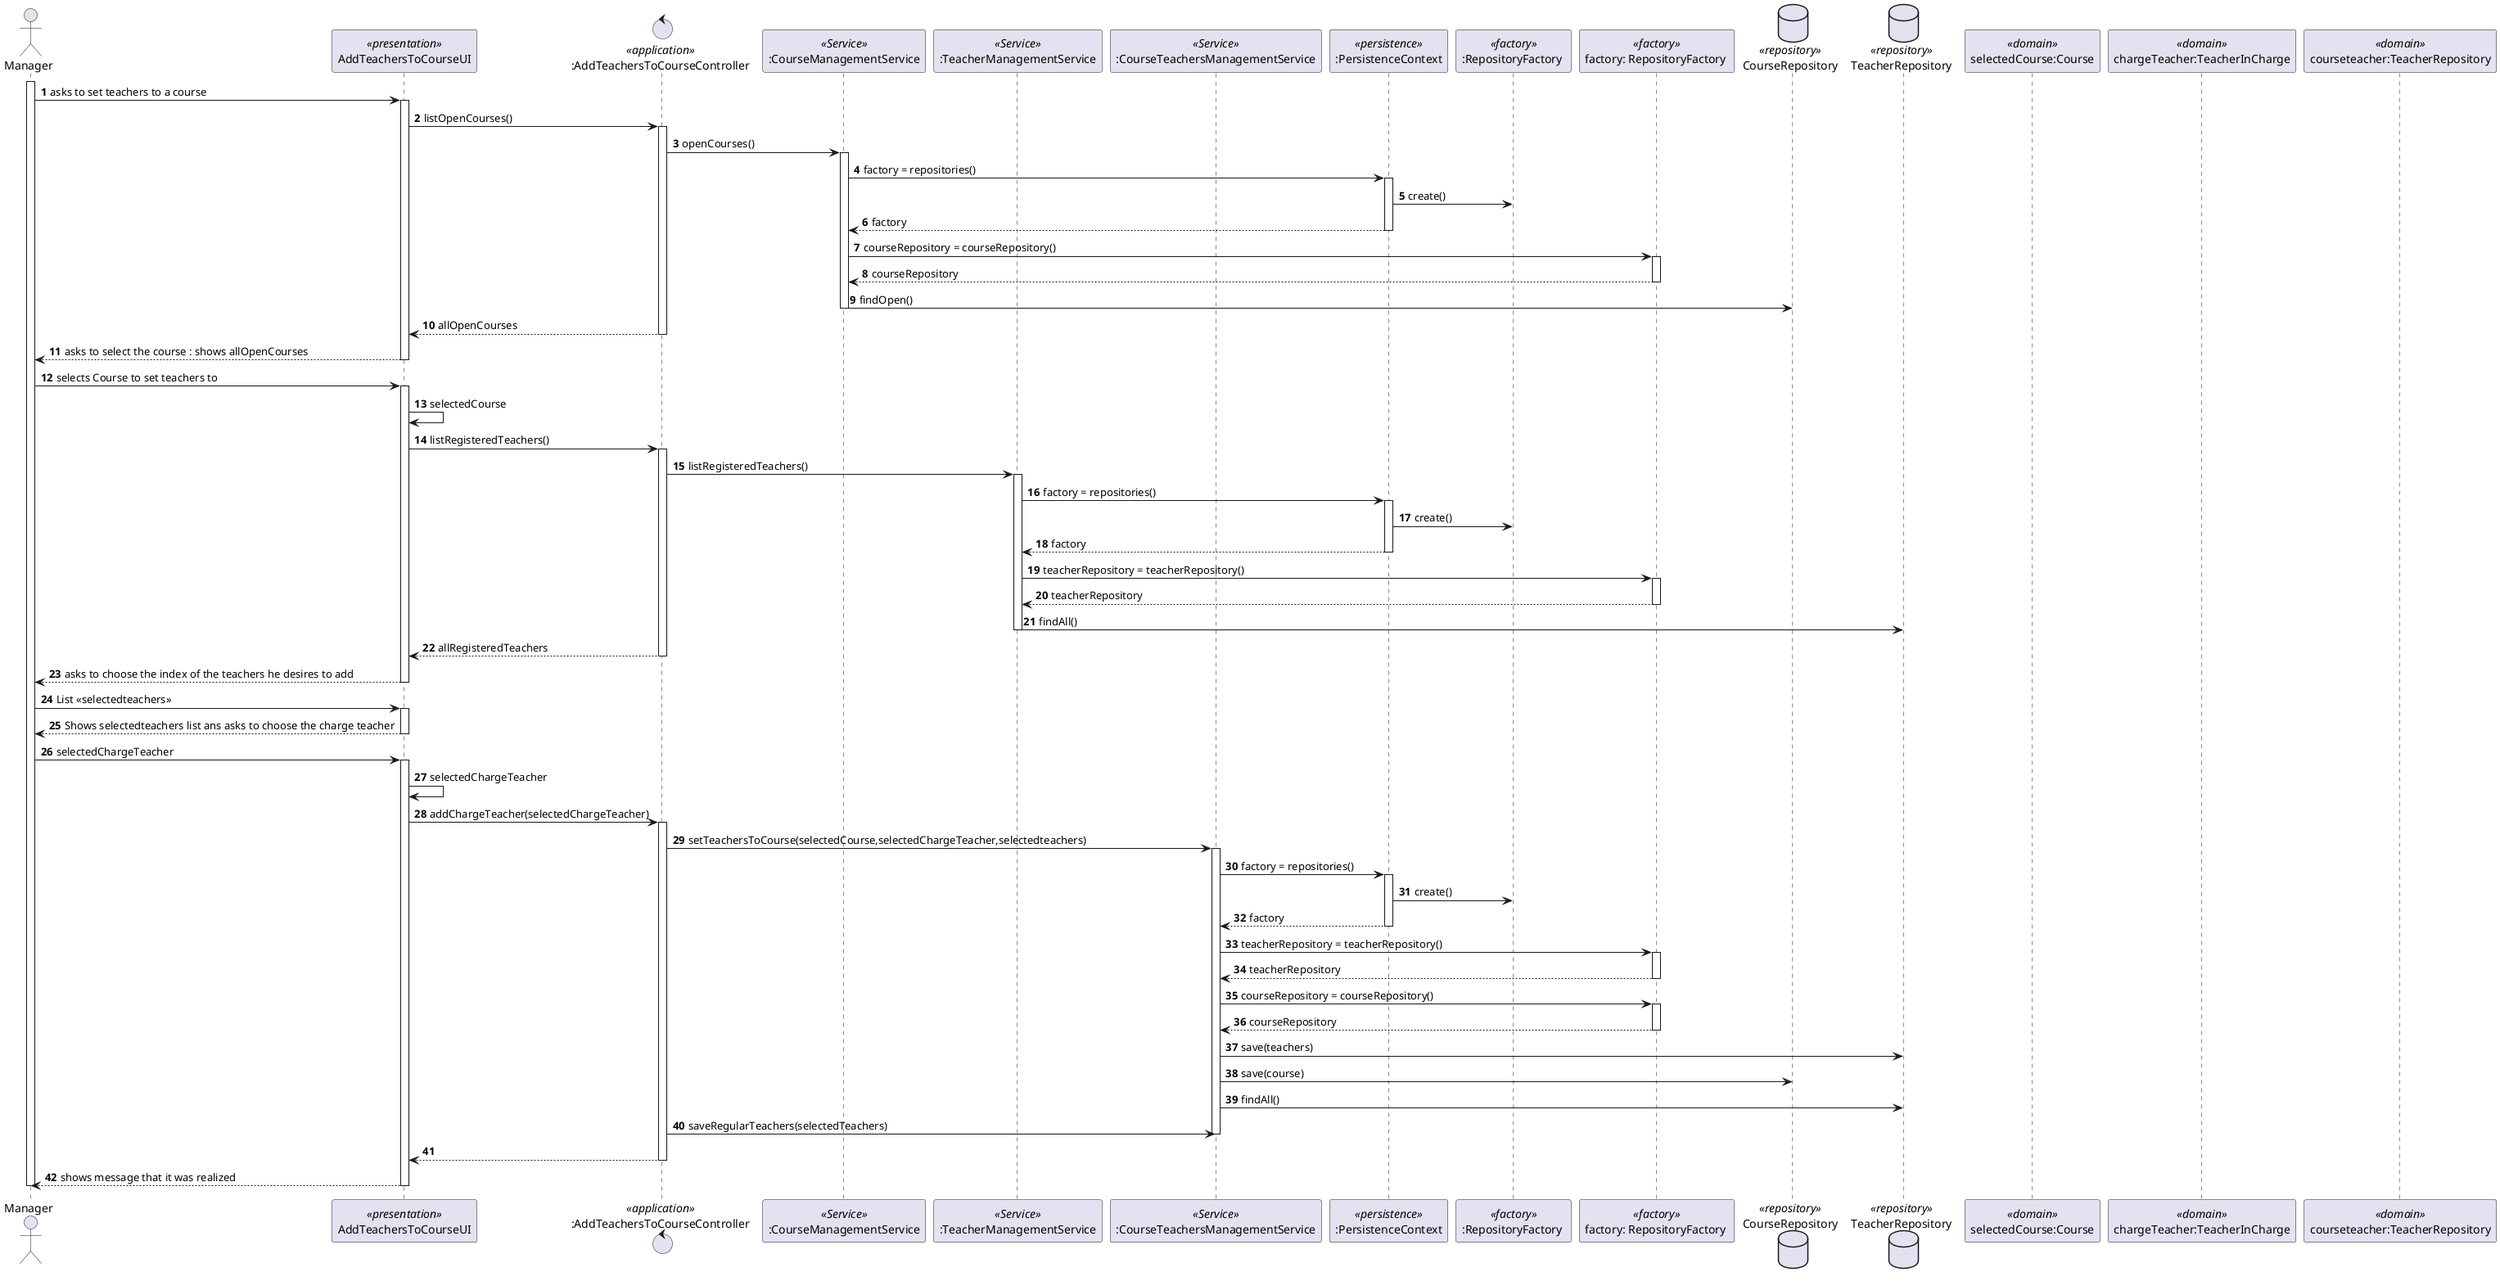 @startuml
'https://plantuml.com/sequence-diagram

autonumber

actor Manager as Actor
participant "AddTeachersToCourseUI" as UI <<presentation>>
control ":AddTeachersToCourseController" as Controller <<application>>

participant ":CourseManagementService" as course_service <<Service>>
participant ":TeacherManagementService" as teacher_service <<Service>>

participant ":CourseTeachersManagementService" as courseteachers_service <<Service>>

participant ":PersistenceContext" as pc <<persistence>>
participant ":RepositoryFactory " as repofactory <<factory>>
participant "factory: RepositoryFactory " as factory <<factory>>

database CourseRepository as CRep <<repository>>
database TeacherRepository as TRep <<repository>>

participant "selectedCourse:Course" as course <<domain>>
participant "chargeTeacher:TeacherInCharge" as charge <<domain>>
participant "courseteacher:TeacherRepository" as teacher <<domain>>

' LIST OPEN COURSES =======================================
activate Actor
Actor -> UI: asks to set teachers to a course
activate UI
UI-> Controller: listOpenCourses()
activate Controller
Controller->course_service: openCourses()
activate course_service
course_service->pc: factory = repositories()
activate pc
pc -> repofactory: create()
pc --> course_service: factory
deactivate pc
course_service -> factory: courseRepository = courseRepository()
activate factory
factory --> course_service: courseRepository
deactivate factory
course_service -> CRep: findOpen()
deactivate course_service
Controller --> UI : allOpenCourses
deactivate Controller
UI--> Actor: asks to select the course : shows allOpenCourses
deactivate UI
Actor -> UI: selects Course to set teachers to
activate UI
UI->UI: selectedCourse
'=================================================================


' LIST REGISTERED TEACHERS =======================================
UI -> Controller: listRegisteredTeachers()
activate Controller
Controller->teacher_service: listRegisteredTeachers()
activate teacher_service
teacher_service->pc: factory = repositories()
activate pc
pc -> repofactory: create()
pc --> teacher_service: factory
deactivate pc
teacher_service -> factory: teacherRepository = teacherRepository()
activate factory
factory --> teacher_service: teacherRepository
deactivate factory
teacher_service -> TRep: findAll()
'=================================================================



deactivate teacher_service
Controller --> UI : allRegisteredTeachers
deactivate Controller
UI --> Actor : asks to choose the index of the teachers he desires to add
deactivate UI
Actor -> UI: List <<selectedteachers>>
activate UI
UI --> Actor : Shows selectedteachers list ans asks to choose the charge teacher
deactivate UI
Actor -> UI: selectedChargeTeacher
activate UI
UI->UI: selectedChargeTeacher



' SET TEACHERS TO COURSE =======================================

UI -> Controller: addChargeTeacher(selectedChargeTeacher)
activate Controller
Controller -> courseteachers_service : setTeachersToCourse(selectedCourse,selectedChargeTeacher,selectedteachers)

activate courseteachers_service
courseteachers_service->pc: factory = repositories()
activate pc
pc -> repofactory: create()
pc --> courseteachers_service: factory
deactivate pc
courseteachers_service -> factory: teacherRepository = teacherRepository()
activate factory
factory --> courseteachers_service: teacherRepository
deactivate factory
courseteachers_service -> factory: courseRepository = courseRepository()
activate factory
factory --> courseteachers_service: courseRepository
deactivate factory


courseteachers_service ->TRep: save(teachers)

courseteachers_service -> CRep: save(course)

courseteachers_service -> TRep: findAll()




Controller -> courseteachers_service : saveRegularTeachers(selectedTeachers)




deactivate courseteachers_service
Controller --> UI
deactivate Controller
UI --> Actor: shows message that it was realized
deactivate UI

deactivate Actor
@enduml